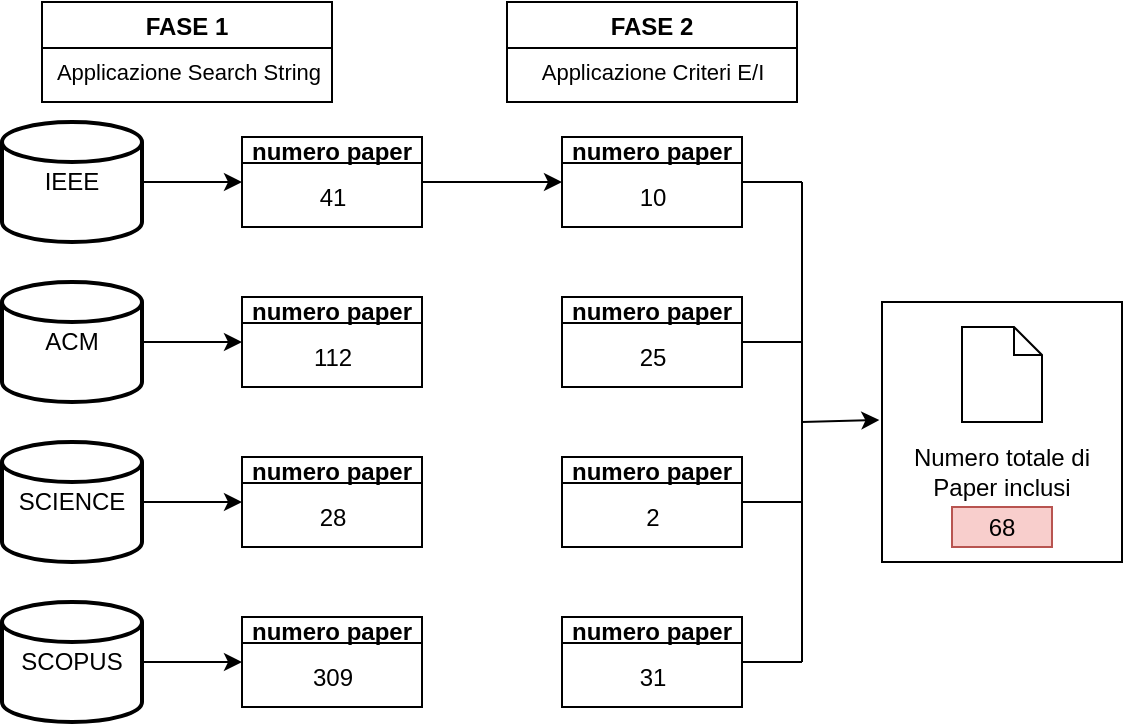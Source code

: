 <mxfile version="24.3.1" type="device">
  <diagram name="Pagina-1" id="baiFNShmtGU5VAFcWGJx">
    <mxGraphModel dx="989" dy="532" grid="1" gridSize="10" guides="1" tooltips="1" connect="1" arrows="1" fold="1" page="1" pageScale="1" pageWidth="827" pageHeight="1169" math="0" shadow="0">
      <root>
        <mxCell id="0" />
        <mxCell id="1" parent="0" />
        <mxCell id="vV4i7yCAdNPorWnMqEQY-7" style="edgeStyle=orthogonalEdgeStyle;rounded=0;orthogonalLoop=1;jettySize=auto;html=1;exitX=1;exitY=0.5;exitDx=0;exitDy=0;exitPerimeter=0;entryX=0;entryY=0.5;entryDx=0;entryDy=0;" edge="1" parent="1" source="vV4i7yCAdNPorWnMqEQY-1" target="vV4i7yCAdNPorWnMqEQY-5">
          <mxGeometry relative="1" as="geometry" />
        </mxCell>
        <mxCell id="vV4i7yCAdNPorWnMqEQY-1" value="IEEE" style="strokeWidth=2;html=1;shape=mxgraph.flowchart.database;whiteSpace=wrap;" vertex="1" parent="1">
          <mxGeometry x="80" y="90" width="70" height="60" as="geometry" />
        </mxCell>
        <mxCell id="vV4i7yCAdNPorWnMqEQY-17" style="edgeStyle=orthogonalEdgeStyle;rounded=0;orthogonalLoop=1;jettySize=auto;html=1;exitX=1;exitY=0.5;exitDx=0;exitDy=0;exitPerimeter=0;entryX=0;entryY=0.5;entryDx=0;entryDy=0;" edge="1" parent="1" source="vV4i7yCAdNPorWnMqEQY-2" target="vV4i7yCAdNPorWnMqEQY-9">
          <mxGeometry relative="1" as="geometry" />
        </mxCell>
        <mxCell id="vV4i7yCAdNPorWnMqEQY-2" value="ACM" style="strokeWidth=2;html=1;shape=mxgraph.flowchart.database;whiteSpace=wrap;" vertex="1" parent="1">
          <mxGeometry x="80" y="170" width="70" height="60" as="geometry" />
        </mxCell>
        <mxCell id="vV4i7yCAdNPorWnMqEQY-18" style="edgeStyle=orthogonalEdgeStyle;rounded=0;orthogonalLoop=1;jettySize=auto;html=1;exitX=1;exitY=0.5;exitDx=0;exitDy=0;exitPerimeter=0;entryX=0;entryY=0.5;entryDx=0;entryDy=0;" edge="1" parent="1" source="vV4i7yCAdNPorWnMqEQY-3" target="vV4i7yCAdNPorWnMqEQY-12">
          <mxGeometry relative="1" as="geometry" />
        </mxCell>
        <mxCell id="vV4i7yCAdNPorWnMqEQY-3" value="SCIENCE" style="strokeWidth=2;html=1;shape=mxgraph.flowchart.database;whiteSpace=wrap;" vertex="1" parent="1">
          <mxGeometry x="80" y="250" width="70" height="60" as="geometry" />
        </mxCell>
        <mxCell id="vV4i7yCAdNPorWnMqEQY-19" style="edgeStyle=orthogonalEdgeStyle;rounded=0;orthogonalLoop=1;jettySize=auto;html=1;exitX=1;exitY=0.5;exitDx=0;exitDy=0;exitPerimeter=0;entryX=0;entryY=0.5;entryDx=0;entryDy=0;" edge="1" parent="1" source="vV4i7yCAdNPorWnMqEQY-4" target="vV4i7yCAdNPorWnMqEQY-11">
          <mxGeometry relative="1" as="geometry" />
        </mxCell>
        <mxCell id="vV4i7yCAdNPorWnMqEQY-4" value="SCOPUS" style="strokeWidth=2;html=1;shape=mxgraph.flowchart.database;whiteSpace=wrap;" vertex="1" parent="1">
          <mxGeometry x="80" y="330" width="70" height="60" as="geometry" />
        </mxCell>
        <mxCell id="vV4i7yCAdNPorWnMqEQY-8" style="edgeStyle=orthogonalEdgeStyle;rounded=0;orthogonalLoop=1;jettySize=auto;html=1;exitX=1;exitY=0.5;exitDx=0;exitDy=0;entryX=0;entryY=0.5;entryDx=0;entryDy=0;" edge="1" parent="1" source="vV4i7yCAdNPorWnMqEQY-5" target="vV4i7yCAdNPorWnMqEQY-6">
          <mxGeometry relative="1" as="geometry">
            <Array as="points">
              <mxPoint x="330" y="120" />
              <mxPoint x="330" y="120" />
            </Array>
          </mxGeometry>
        </mxCell>
        <mxCell id="vV4i7yCAdNPorWnMqEQY-5" value="numero paper" style="swimlane;startSize=13;" vertex="1" parent="1">
          <mxGeometry x="200" y="97.5" width="90" height="45" as="geometry">
            <mxRectangle x="210" y="97.5" width="120" height="30" as="alternateBounds" />
          </mxGeometry>
        </mxCell>
        <mxCell id="vV4i7yCAdNPorWnMqEQY-41" value="41" style="text;html=1;align=center;verticalAlign=middle;resizable=0;points=[];autosize=1;strokeColor=none;fillColor=none;" vertex="1" parent="vV4i7yCAdNPorWnMqEQY-5">
          <mxGeometry x="25" y="15" width="40" height="30" as="geometry" />
        </mxCell>
        <mxCell id="vV4i7yCAdNPorWnMqEQY-6" value="numero paper" style="swimlane;startSize=13;" vertex="1" parent="1">
          <mxGeometry x="360" y="97.5" width="90" height="45" as="geometry" />
        </mxCell>
        <mxCell id="vV4i7yCAdNPorWnMqEQY-45" value="10" style="text;html=1;align=center;verticalAlign=middle;resizable=0;points=[];autosize=1;strokeColor=none;fillColor=none;" vertex="1" parent="vV4i7yCAdNPorWnMqEQY-6">
          <mxGeometry x="25" y="15" width="40" height="30" as="geometry" />
        </mxCell>
        <mxCell id="vV4i7yCAdNPorWnMqEQY-9" value="numero paper" style="swimlane;startSize=13;" vertex="1" parent="1">
          <mxGeometry x="200" y="177.5" width="90" height="45" as="geometry">
            <mxRectangle x="210" y="97.5" width="120" height="30" as="alternateBounds" />
          </mxGeometry>
        </mxCell>
        <mxCell id="vV4i7yCAdNPorWnMqEQY-42" value="112" style="text;html=1;align=center;verticalAlign=middle;resizable=0;points=[];autosize=1;strokeColor=none;fillColor=none;" vertex="1" parent="vV4i7yCAdNPorWnMqEQY-9">
          <mxGeometry x="25" y="15" width="40" height="30" as="geometry" />
        </mxCell>
        <mxCell id="vV4i7yCAdNPorWnMqEQY-10" value="numero paper" style="swimlane;startSize=13;" vertex="1" parent="1">
          <mxGeometry x="360" y="177.5" width="90" height="45" as="geometry">
            <mxRectangle x="210" y="97.5" width="120" height="30" as="alternateBounds" />
          </mxGeometry>
        </mxCell>
        <mxCell id="vV4i7yCAdNPorWnMqEQY-46" value="25" style="text;html=1;align=center;verticalAlign=middle;resizable=0;points=[];autosize=1;strokeColor=none;fillColor=none;" vertex="1" parent="vV4i7yCAdNPorWnMqEQY-10">
          <mxGeometry x="25" y="15" width="40" height="30" as="geometry" />
        </mxCell>
        <mxCell id="vV4i7yCAdNPorWnMqEQY-11" value="numero paper" style="swimlane;startSize=13;" vertex="1" parent="1">
          <mxGeometry x="200" y="337.5" width="90" height="45" as="geometry">
            <mxRectangle x="210" y="97.5" width="120" height="30" as="alternateBounds" />
          </mxGeometry>
        </mxCell>
        <mxCell id="vV4i7yCAdNPorWnMqEQY-44" value="309" style="text;html=1;align=center;verticalAlign=middle;resizable=0;points=[];autosize=1;strokeColor=none;fillColor=none;" vertex="1" parent="vV4i7yCAdNPorWnMqEQY-11">
          <mxGeometry x="25" y="15" width="40" height="30" as="geometry" />
        </mxCell>
        <mxCell id="vV4i7yCAdNPorWnMqEQY-12" value="numero paper" style="swimlane;startSize=13;" vertex="1" parent="1">
          <mxGeometry x="200" y="257.5" width="90" height="45" as="geometry">
            <mxRectangle x="210" y="97.5" width="120" height="30" as="alternateBounds" />
          </mxGeometry>
        </mxCell>
        <mxCell id="vV4i7yCAdNPorWnMqEQY-43" value="28" style="text;html=1;align=center;verticalAlign=middle;resizable=0;points=[];autosize=1;strokeColor=none;fillColor=none;" vertex="1" parent="vV4i7yCAdNPorWnMqEQY-12">
          <mxGeometry x="25" y="15" width="40" height="30" as="geometry" />
        </mxCell>
        <mxCell id="vV4i7yCAdNPorWnMqEQY-13" value="numero paper" style="swimlane;startSize=13;" vertex="1" parent="1">
          <mxGeometry x="360" y="337.5" width="90" height="45" as="geometry">
            <mxRectangle x="210" y="97.5" width="120" height="30" as="alternateBounds" />
          </mxGeometry>
        </mxCell>
        <mxCell id="vV4i7yCAdNPorWnMqEQY-48" value="31" style="text;html=1;align=center;verticalAlign=middle;resizable=0;points=[];autosize=1;strokeColor=none;fillColor=none;" vertex="1" parent="vV4i7yCAdNPorWnMqEQY-13">
          <mxGeometry x="25" y="15" width="40" height="30" as="geometry" />
        </mxCell>
        <mxCell id="vV4i7yCAdNPorWnMqEQY-14" value="numero paper" style="swimlane;startSize=13;" vertex="1" parent="1">
          <mxGeometry x="360" y="257.5" width="90" height="45" as="geometry">
            <mxRectangle x="210" y="97.5" width="120" height="30" as="alternateBounds" />
          </mxGeometry>
        </mxCell>
        <mxCell id="vV4i7yCAdNPorWnMqEQY-47" value="2" style="text;html=1;align=center;verticalAlign=middle;resizable=0;points=[];autosize=1;strokeColor=none;fillColor=none;" vertex="1" parent="vV4i7yCAdNPorWnMqEQY-14">
          <mxGeometry x="30" y="15" width="30" height="30" as="geometry" />
        </mxCell>
        <mxCell id="vV4i7yCAdNPorWnMqEQY-20" value="FASE 1" style="swimlane;" vertex="1" parent="1">
          <mxGeometry x="100" y="30" width="145" height="50" as="geometry" />
        </mxCell>
        <mxCell id="vV4i7yCAdNPorWnMqEQY-21" value="&lt;font style=&quot;font-size: 11px;&quot;&gt;Applicazione Search String&lt;/font&gt;" style="text;html=1;align=center;verticalAlign=middle;resizable=0;points=[];autosize=1;strokeColor=none;fillColor=none;" vertex="1" parent="vV4i7yCAdNPorWnMqEQY-20">
          <mxGeometry x="-7.5" y="20" width="160" height="30" as="geometry" />
        </mxCell>
        <mxCell id="vV4i7yCAdNPorWnMqEQY-24" value="FASE 2" style="swimlane;" vertex="1" parent="1">
          <mxGeometry x="332.5" y="30" width="145" height="50" as="geometry" />
        </mxCell>
        <mxCell id="vV4i7yCAdNPorWnMqEQY-25" value="&lt;span style=&quot;font-size: 11px;&quot;&gt;Applicazione Criteri E/I&lt;/span&gt;" style="text;html=1;align=center;verticalAlign=middle;resizable=0;points=[];autosize=1;strokeColor=none;fillColor=none;" vertex="1" parent="vV4i7yCAdNPorWnMqEQY-24">
          <mxGeometry x="7.5" y="20" width="130" height="30" as="geometry" />
        </mxCell>
        <mxCell id="vV4i7yCAdNPorWnMqEQY-29" value="" style="verticalLabelPosition=bottom;verticalAlign=top;html=1;shape=mxgraph.basic.rect;fillColor2=none;strokeWidth=1;size=20;indent=5;" vertex="1" parent="1">
          <mxGeometry x="520" y="180" width="120" height="130" as="geometry" />
        </mxCell>
        <mxCell id="vV4i7yCAdNPorWnMqEQY-30" value="Numero totale di Paper inclusi" style="text;html=1;align=center;verticalAlign=middle;whiteSpace=wrap;rounded=0;" vertex="1" parent="1">
          <mxGeometry x="525" y="250" width="110" height="30" as="geometry" />
        </mxCell>
        <mxCell id="vV4i7yCAdNPorWnMqEQY-32" value="" style="shape=note;size=14;whiteSpace=wrap;html=1;" vertex="1" parent="1">
          <mxGeometry x="560" y="192.5" width="40" height="47.5" as="geometry" />
        </mxCell>
        <mxCell id="vV4i7yCAdNPorWnMqEQY-34" value="" style="line;strokeWidth=1;rotatable=0;dashed=0;labelPosition=right;align=left;verticalAlign=middle;spacingTop=0;spacingLeft=6;points=[];portConstraint=eastwest;" vertex="1" parent="1">
          <mxGeometry x="450" y="195" width="30" height="10" as="geometry" />
        </mxCell>
        <mxCell id="vV4i7yCAdNPorWnMqEQY-35" value="" style="line;strokeWidth=1;rotatable=0;dashed=0;labelPosition=right;align=left;verticalAlign=middle;spacingTop=0;spacingLeft=6;points=[];portConstraint=eastwest;" vertex="1" parent="1">
          <mxGeometry x="450" y="275" width="30" height="10" as="geometry" />
        </mxCell>
        <mxCell id="vV4i7yCAdNPorWnMqEQY-36" value="" style="line;strokeWidth=1;rotatable=0;dashed=0;labelPosition=right;align=left;verticalAlign=middle;spacingTop=0;spacingLeft=6;points=[];portConstraint=eastwest;" vertex="1" parent="1">
          <mxGeometry x="450" y="355" width="30" height="10" as="geometry" />
        </mxCell>
        <mxCell id="vV4i7yCAdNPorWnMqEQY-38" value="" style="endArrow=none;html=1;rounded=0;" edge="1" parent="1">
          <mxGeometry width="50" height="50" relative="1" as="geometry">
            <mxPoint x="480" y="360" as="sourcePoint" />
            <mxPoint x="480" y="120" as="targetPoint" />
          </mxGeometry>
        </mxCell>
        <mxCell id="vV4i7yCAdNPorWnMqEQY-39" value="" style="endArrow=none;html=1;rounded=0;entryX=1;entryY=0.5;entryDx=0;entryDy=0;" edge="1" parent="1" target="vV4i7yCAdNPorWnMqEQY-6">
          <mxGeometry width="50" height="50" relative="1" as="geometry">
            <mxPoint x="480" y="120" as="sourcePoint" />
            <mxPoint x="450" y="112" as="targetPoint" />
          </mxGeometry>
        </mxCell>
        <mxCell id="vV4i7yCAdNPorWnMqEQY-40" value="" style="endArrow=classic;html=1;rounded=0;entryX=-0.011;entryY=0.454;entryDx=0;entryDy=0;entryPerimeter=0;" edge="1" parent="1" target="vV4i7yCAdNPorWnMqEQY-29">
          <mxGeometry width="50" height="50" relative="1" as="geometry">
            <mxPoint x="480" y="240" as="sourcePoint" />
            <mxPoint x="360" y="180" as="targetPoint" />
          </mxGeometry>
        </mxCell>
        <mxCell id="vV4i7yCAdNPorWnMqEQY-49" value="68" style="text;html=1;align=center;verticalAlign=middle;whiteSpace=wrap;rounded=0;fillColor=#f8cecc;strokeColor=#b85450;" vertex="1" parent="1">
          <mxGeometry x="555" y="282.5" width="50" height="20" as="geometry" />
        </mxCell>
      </root>
    </mxGraphModel>
  </diagram>
</mxfile>
